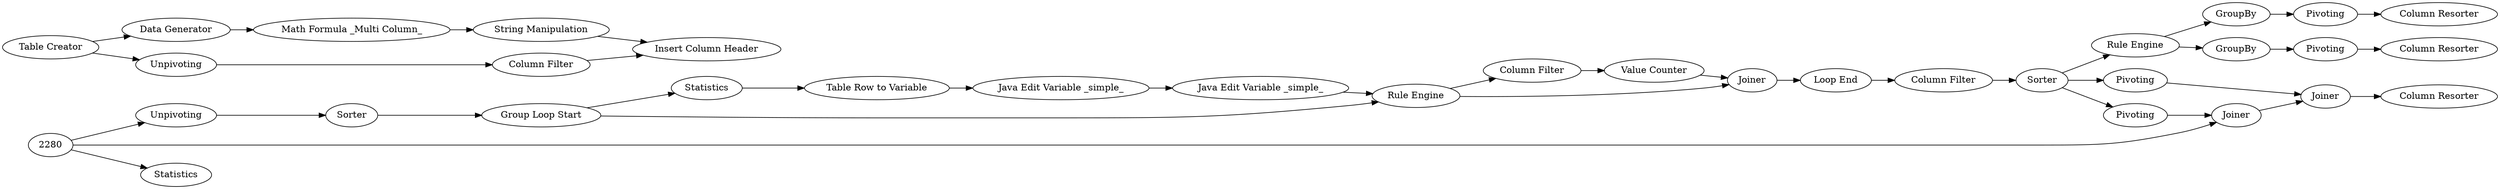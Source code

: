 digraph {
	17 [label=Unpivoting]
	1487 [label="Java Edit Variable _simple_"]
	2252 [label="Group Loop Start"]
	2254 [label="Column Filter"]
	2255 [label="Value Counter"]
	2256 [label=Joiner]
	2259 [label="Loop End"]
	2260 [label=Sorter]
	2262 [label=Sorter]
	2263 [label="Rule Engine"]
	2264 [label="Column Filter"]
	2265 [label=GroupBy]
	2266 [label=Pivoting]
	2267 [label=GroupBy]
	2268 [label=Pivoting]
	2269 [label="Column Resorter"]
	2270 [label="Column Resorter"]
	157 [label="Data Generator"]
	2272 [label="Table Creator"]
	2273 [label=Unpivoting]
	2275 [label="Math Formula _Multi Column_"]
	2276 [label="Insert Column Header"]
	2278 [label="String Manipulation"]
	2279 [label="Column Filter"]
	2281 [label=Pivoting]
	2282 [label=Pivoting]
	2283 [label=Joiner]
	2284 [label=Joiner]
	2286 [label=Statistics]
	2287 [label="Table Row to Variable"]
	2289 [label="Java Edit Variable _simple_"]
	2290 [label="Rule Engine"]
	2291 [label=Statistics]
	2292 [label="Column Resorter"]
	157 -> 2275
	2272 -> 2273
	2272 -> 157
	2273 -> 2279
	2275 -> 2278
	2278 -> 2276
	2279 -> 2276
	17 -> 2260
	1487 -> 2289
	2252 -> 2286
	2252 -> 2290
	2254 -> 2255
	2255 -> 2256
	2256 -> 2259
	2259 -> 2264
	2260 -> 2252
	2262 -> 2263
	2262 -> 2282
	2262 -> 2281
	2263 -> 2267
	2263 -> 2265
	2264 -> 2262
	2265 -> 2266
	2266 -> 2269
	2267 -> 2268
	2268 -> 2270
	2280 -> 2283
	2280 -> 2291
	2280 -> 17
	2281 -> 2284
	2282 -> 2283
	2283 -> 2284
	2284 -> 2292
	2286 -> 2287
	2287 -> 1487
	2289 -> 2290
	2290 -> 2256
	2290 -> 2254
	rankdir=LR
}
